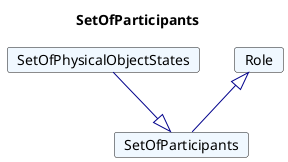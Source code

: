 @startuml
Title SetOfParticipants 

Card SetOfParticipants #F0F8FF [
SetOfParticipants
]
Card SetOfPhysicalObjectStates #F0F8FF [
SetOfPhysicalObjectStates
]
SetOfPhysicalObjectStates --|> SetOfParticipants  #00008B 
Card Role #F0F8FF [
Role
]
Role <|-- SetOfParticipants  #00008B 
@enduml